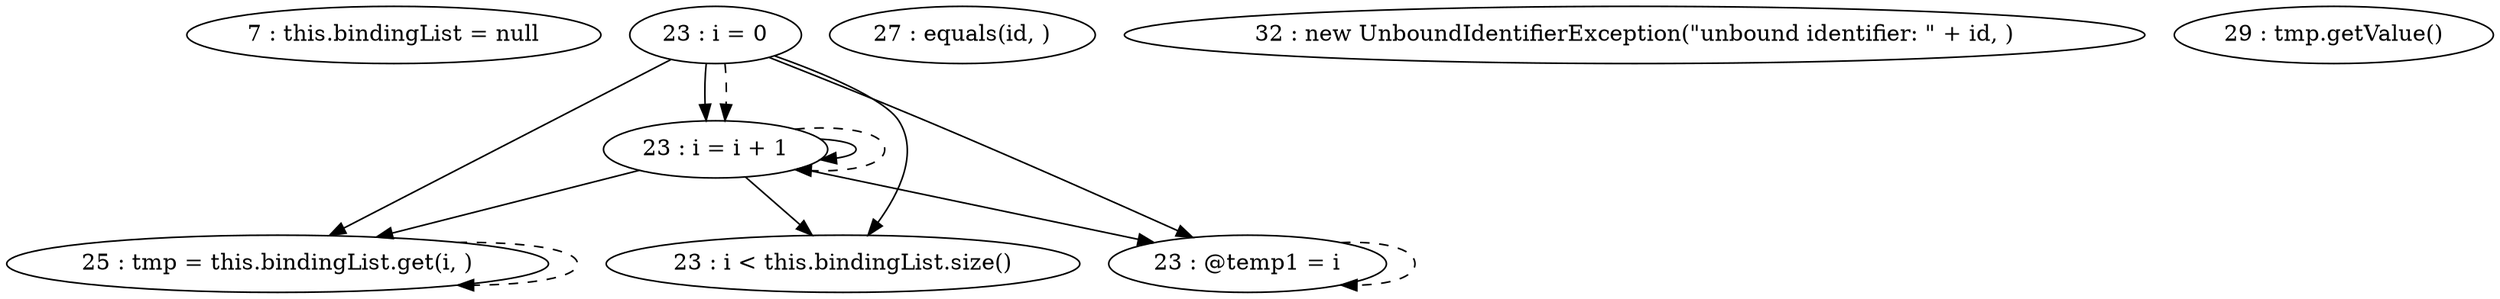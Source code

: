 digraph G {
"7 : this.bindingList = null"
"23 : i = 0"
"23 : i = 0" -> "25 : tmp = this.bindingList.get(i, )"
"23 : i = 0" -> "23 : i < this.bindingList.size()"
"23 : i = 0" -> "23 : @temp1 = i"
"23 : i = 0" -> "23 : i = i + 1"
"23 : i = 0" -> "23 : i = i + 1" [style=dashed]
"23 : i < this.bindingList.size()"
"25 : tmp = this.bindingList.get(i, )"
"25 : tmp = this.bindingList.get(i, )" -> "25 : tmp = this.bindingList.get(i, )" [style=dashed]
"27 : equals(id, )"
"32 : new UnboundIdentifierException(\"unbound identifier: \" + id, )"
"29 : tmp.getValue()"
"23 : @temp1 = i"
"23 : @temp1 = i" -> "23 : @temp1 = i" [style=dashed]
"23 : i = i + 1"
"23 : i = i + 1" -> "25 : tmp = this.bindingList.get(i, )"
"23 : i = i + 1" -> "23 : i < this.bindingList.size()"
"23 : i = i + 1" -> "23 : @temp1 = i"
"23 : i = i + 1" -> "23 : i = i + 1"
"23 : i = i + 1" -> "23 : i = i + 1" [style=dashed]
}